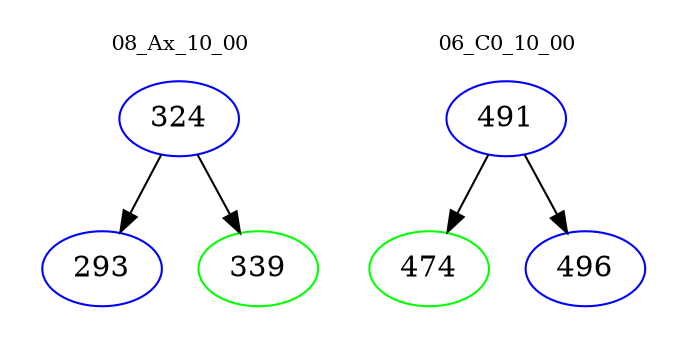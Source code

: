 digraph{
subgraph cluster_0 {
color = white
label = "08_Ax_10_00";
fontsize=10;
T0_324 [label="324", color="blue"]
T0_324 -> T0_293 [color="black"]
T0_293 [label="293", color="blue"]
T0_324 -> T0_339 [color="black"]
T0_339 [label="339", color="green"]
}
subgraph cluster_1 {
color = white
label = "06_C0_10_00";
fontsize=10;
T1_491 [label="491", color="blue"]
T1_491 -> T1_474 [color="black"]
T1_474 [label="474", color="green"]
T1_491 -> T1_496 [color="black"]
T1_496 [label="496", color="blue"]
}
}
